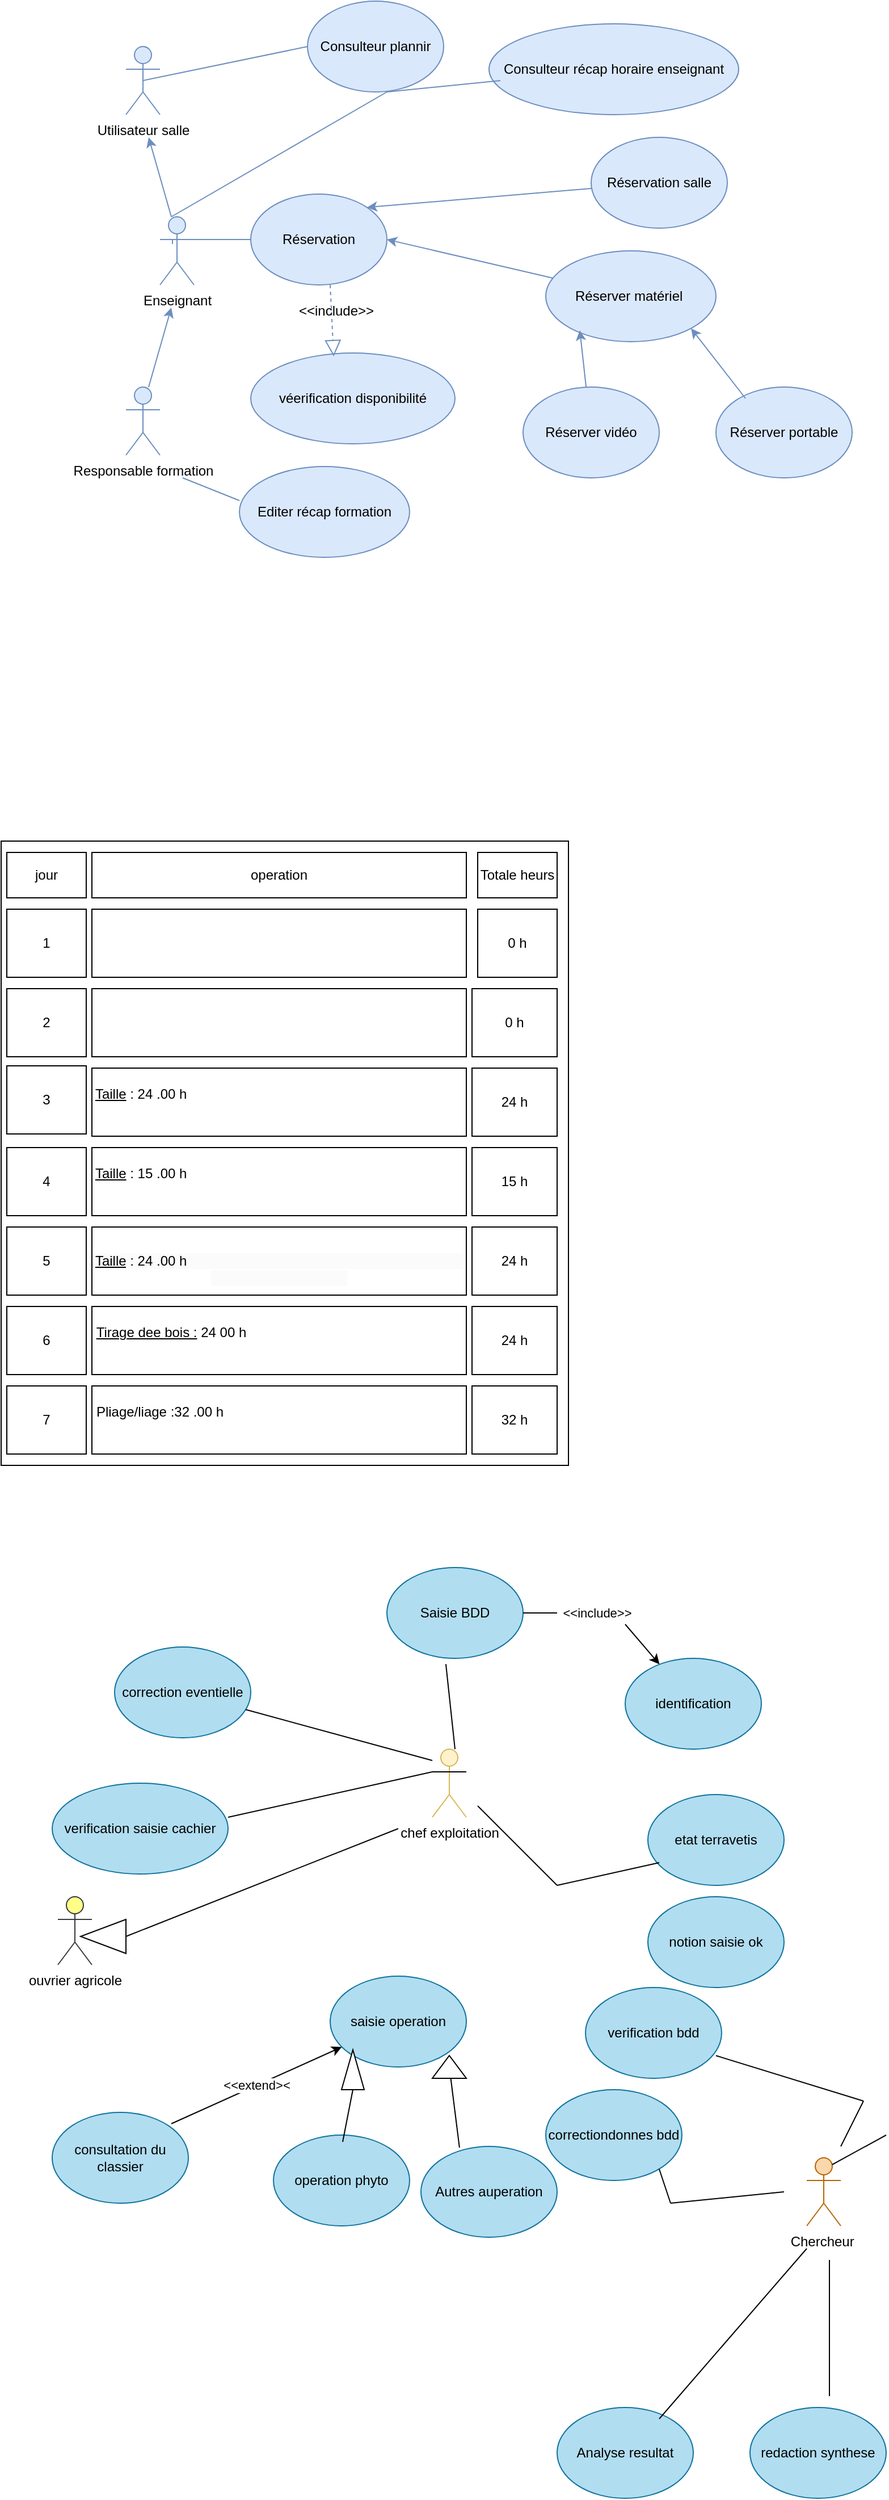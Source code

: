 <mxfile version="23.0.2" type="device">
  <diagram id="C5RBs43oDa-KdzZeNtuy" name="Page-1">
    <mxGraphModel dx="1036" dy="606" grid="1" gridSize="10" guides="1" tooltips="1" connect="1" arrows="1" fold="1" page="1" pageScale="1" pageWidth="827" pageHeight="1169" math="0" shadow="0">
      <root>
        <mxCell id="WIyWlLk6GJQsqaUBKTNV-0" />
        <mxCell id="WIyWlLk6GJQsqaUBKTNV-1" parent="WIyWlLk6GJQsqaUBKTNV-0" />
        <mxCell id="z0uvfHS7ZiqCJmM0plhf-82" value="Consulteur plannir" style="ellipse;whiteSpace=wrap;html=1;fillColor=#dae8fc;strokeColor=#6c8ebf;" vertex="1" parent="WIyWlLk6GJQsqaUBKTNV-1">
          <mxGeometry x="300" y="60" width="120" height="80" as="geometry" />
        </mxCell>
        <mxCell id="z0uvfHS7ZiqCJmM0plhf-83" value="Utilisateur salle" style="shape=umlActor;verticalLabelPosition=bottom;verticalAlign=top;html=1;outlineConnect=0;fillColor=#dae8fc;strokeColor=#6c8ebf;" vertex="1" parent="WIyWlLk6GJQsqaUBKTNV-1">
          <mxGeometry x="140" y="100" width="30" height="60" as="geometry" />
        </mxCell>
        <mxCell id="z0uvfHS7ZiqCJmM0plhf-84" value="Responsable formation" style="shape=umlActor;verticalLabelPosition=bottom;verticalAlign=top;html=1;outlineConnect=0;fillColor=#dae8fc;strokeColor=#6c8ebf;" vertex="1" parent="WIyWlLk6GJQsqaUBKTNV-1">
          <mxGeometry x="140" y="400" width="30" height="60" as="geometry" />
        </mxCell>
        <mxCell id="z0uvfHS7ZiqCJmM0plhf-85" value="Consulteur récap horaire enseignant" style="ellipse;whiteSpace=wrap;html=1;fillColor=#dae8fc;strokeColor=#6c8ebf;" vertex="1" parent="WIyWlLk6GJQsqaUBKTNV-1">
          <mxGeometry x="460" y="80" width="220" height="80" as="geometry" />
        </mxCell>
        <mxCell id="z0uvfHS7ZiqCJmM0plhf-86" value="Réservation salle" style="ellipse;whiteSpace=wrap;html=1;fillColor=#dae8fc;strokeColor=#6c8ebf;" vertex="1" parent="WIyWlLk6GJQsqaUBKTNV-1">
          <mxGeometry x="550" y="180" width="120" height="80" as="geometry" />
        </mxCell>
        <mxCell id="z0uvfHS7ZiqCJmM0plhf-87" value="Réservation" style="ellipse;whiteSpace=wrap;html=1;fillColor=#dae8fc;strokeColor=#6c8ebf;" vertex="1" parent="WIyWlLk6GJQsqaUBKTNV-1">
          <mxGeometry x="250" y="230" width="120" height="80" as="geometry" />
        </mxCell>
        <mxCell id="z0uvfHS7ZiqCJmM0plhf-88" value="Réserver matériel&amp;nbsp;" style="ellipse;whiteSpace=wrap;html=1;fillColor=#dae8fc;strokeColor=#6c8ebf;" vertex="1" parent="WIyWlLk6GJQsqaUBKTNV-1">
          <mxGeometry x="510" y="280" width="150" height="80" as="geometry" />
        </mxCell>
        <mxCell id="z0uvfHS7ZiqCJmM0plhf-89" value="véerification disponibilité" style="ellipse;whiteSpace=wrap;html=1;fillColor=#dae8fc;strokeColor=#6c8ebf;" vertex="1" parent="WIyWlLk6GJQsqaUBKTNV-1">
          <mxGeometry x="250" y="370" width="180" height="80" as="geometry" />
        </mxCell>
        <mxCell id="z0uvfHS7ZiqCJmM0plhf-90" value="Réserver vidéo" style="ellipse;whiteSpace=wrap;html=1;fillColor=#dae8fc;strokeColor=#6c8ebf;" vertex="1" parent="WIyWlLk6GJQsqaUBKTNV-1">
          <mxGeometry x="490" y="400" width="120" height="80" as="geometry" />
        </mxCell>
        <mxCell id="z0uvfHS7ZiqCJmM0plhf-91" value="Réserver portable" style="ellipse;whiteSpace=wrap;html=1;fillColor=#dae8fc;strokeColor=#6c8ebf;" vertex="1" parent="WIyWlLk6GJQsqaUBKTNV-1">
          <mxGeometry x="660" y="400" width="120" height="80" as="geometry" />
        </mxCell>
        <mxCell id="z0uvfHS7ZiqCJmM0plhf-92" value="Editer récap formation" style="ellipse;whiteSpace=wrap;html=1;fillColor=#dae8fc;strokeColor=#6c8ebf;" vertex="1" parent="WIyWlLk6GJQsqaUBKTNV-1">
          <mxGeometry x="240" y="470" width="150" height="80" as="geometry" />
        </mxCell>
        <mxCell id="z0uvfHS7ZiqCJmM0plhf-93" value="Enseignant" style="shape=umlActor;verticalLabelPosition=bottom;verticalAlign=top;html=1;outlineConnect=0;fillColor=#dae8fc;strokeColor=#6c8ebf;" vertex="1" parent="WIyWlLk6GJQsqaUBKTNV-1">
          <mxGeometry x="170" y="250" width="30" height="60" as="geometry" />
        </mxCell>
        <mxCell id="z0uvfHS7ZiqCJmM0plhf-94" value="" style="endArrow=classic;html=1;rounded=0;entryX=1;entryY=1;entryDx=0;entryDy=0;exitX=0.217;exitY=0.125;exitDx=0;exitDy=0;exitPerimeter=0;fillColor=#dae8fc;strokeColor=#6c8ebf;" edge="1" parent="WIyWlLk6GJQsqaUBKTNV-1" source="z0uvfHS7ZiqCJmM0plhf-91" target="z0uvfHS7ZiqCJmM0plhf-88">
          <mxGeometry width="50" height="50" relative="1" as="geometry">
            <mxPoint x="670" y="400" as="sourcePoint" />
            <mxPoint x="720" y="350" as="targetPoint" />
          </mxGeometry>
        </mxCell>
        <mxCell id="z0uvfHS7ZiqCJmM0plhf-95" value="" style="endArrow=classic;html=1;rounded=0;entryX=1;entryY=0.5;entryDx=0;entryDy=0;fillColor=#dae8fc;strokeColor=#6c8ebf;" edge="1" parent="WIyWlLk6GJQsqaUBKTNV-1" source="z0uvfHS7ZiqCJmM0plhf-88" target="z0uvfHS7ZiqCJmM0plhf-87">
          <mxGeometry width="50" height="50" relative="1" as="geometry">
            <mxPoint x="410" y="310" as="sourcePoint" />
            <mxPoint x="460" y="260" as="targetPoint" />
          </mxGeometry>
        </mxCell>
        <mxCell id="z0uvfHS7ZiqCJmM0plhf-96" value="" style="endArrow=classic;html=1;rounded=0;entryX=1;entryY=0;entryDx=0;entryDy=0;fillColor=#dae8fc;strokeColor=#6c8ebf;" edge="1" parent="WIyWlLk6GJQsqaUBKTNV-1" source="z0uvfHS7ZiqCJmM0plhf-86" target="z0uvfHS7ZiqCJmM0plhf-87">
          <mxGeometry width="50" height="50" relative="1" as="geometry">
            <mxPoint x="470" y="245" as="sourcePoint" />
            <mxPoint x="520" y="195" as="targetPoint" />
          </mxGeometry>
        </mxCell>
        <mxCell id="z0uvfHS7ZiqCJmM0plhf-97" value="" style="endArrow=classic;html=1;rounded=0;fillColor=#dae8fc;strokeColor=#6c8ebf;" edge="1" parent="WIyWlLk6GJQsqaUBKTNV-1" source="z0uvfHS7ZiqCJmM0plhf-90">
          <mxGeometry width="50" height="50" relative="1" as="geometry">
            <mxPoint x="490" y="390" as="sourcePoint" />
            <mxPoint x="540" y="350" as="targetPoint" />
          </mxGeometry>
        </mxCell>
        <mxCell id="z0uvfHS7ZiqCJmM0plhf-98" value="" style="endArrow=none;html=1;rounded=0;exitX=0.5;exitY=0.5;exitDx=0;exitDy=0;exitPerimeter=0;fillColor=#dae8fc;strokeColor=#6c8ebf;" edge="1" parent="WIyWlLk6GJQsqaUBKTNV-1" source="z0uvfHS7ZiqCJmM0plhf-83">
          <mxGeometry width="50" height="50" relative="1" as="geometry">
            <mxPoint x="250" y="150" as="sourcePoint" />
            <mxPoint x="300" y="100" as="targetPoint" />
          </mxGeometry>
        </mxCell>
        <mxCell id="z0uvfHS7ZiqCJmM0plhf-99" value="" style="endArrow=none;html=1;rounded=0;fillColor=#dae8fc;strokeColor=#6c8ebf;" edge="1" parent="WIyWlLk6GJQsqaUBKTNV-1">
          <mxGeometry width="50" height="50" relative="1" as="geometry">
            <mxPoint x="190" y="480" as="sourcePoint" />
            <mxPoint x="240" y="500" as="targetPoint" />
          </mxGeometry>
        </mxCell>
        <mxCell id="z0uvfHS7ZiqCJmM0plhf-100" value="" style="endArrow=classic;html=1;rounded=0;fillColor=#dae8fc;strokeColor=#6c8ebf;" edge="1" parent="WIyWlLk6GJQsqaUBKTNV-1">
          <mxGeometry width="50" height="50" relative="1" as="geometry">
            <mxPoint x="160" y="400" as="sourcePoint" />
            <mxPoint x="180" y="330" as="targetPoint" />
          </mxGeometry>
        </mxCell>
        <mxCell id="z0uvfHS7ZiqCJmM0plhf-101" value="" style="endArrow=none;html=1;rounded=0;fillColor=#dae8fc;strokeColor=#6c8ebf;" edge="1" parent="WIyWlLk6GJQsqaUBKTNV-1">
          <mxGeometry width="50" height="50" relative="1" as="geometry">
            <mxPoint x="370" y="140" as="sourcePoint" />
            <mxPoint x="470" y="130" as="targetPoint" />
          </mxGeometry>
        </mxCell>
        <mxCell id="z0uvfHS7ZiqCJmM0plhf-102" value="" style="endArrow=none;html=1;rounded=0;fillColor=#dae8fc;strokeColor=#6c8ebf;" edge="1" parent="WIyWlLk6GJQsqaUBKTNV-1" source="z0uvfHS7ZiqCJmM0plhf-93">
          <mxGeometry width="50" height="50" relative="1" as="geometry">
            <mxPoint x="320" y="190" as="sourcePoint" />
            <mxPoint x="370" y="140" as="targetPoint" />
            <Array as="points">
              <mxPoint x="180" y="250" />
            </Array>
          </mxGeometry>
        </mxCell>
        <mxCell id="z0uvfHS7ZiqCJmM0plhf-103" value="" style="endArrow=classic;html=1;rounded=0;entryX=0.667;entryY=1.333;entryDx=0;entryDy=0;entryPerimeter=0;fillColor=#dae8fc;strokeColor=#6c8ebf;" edge="1" parent="WIyWlLk6GJQsqaUBKTNV-1" target="z0uvfHS7ZiqCJmM0plhf-83">
          <mxGeometry width="50" height="50" relative="1" as="geometry">
            <mxPoint x="180" y="250" as="sourcePoint" />
            <mxPoint x="230" y="200" as="targetPoint" />
          </mxGeometry>
        </mxCell>
        <mxCell id="z0uvfHS7ZiqCJmM0plhf-104" value="" style="endArrow=none;html=1;rounded=0;exitX=0.367;exitY=0.4;exitDx=0;exitDy=0;exitPerimeter=0;fillColor=#dae8fc;strokeColor=#6c8ebf;" edge="1" parent="WIyWlLk6GJQsqaUBKTNV-1" source="z0uvfHS7ZiqCJmM0plhf-93">
          <mxGeometry width="50" height="50" relative="1" as="geometry">
            <mxPoint x="200" y="320" as="sourcePoint" />
            <mxPoint x="250" y="270" as="targetPoint" />
            <Array as="points">
              <mxPoint x="181" y="270" />
            </Array>
          </mxGeometry>
        </mxCell>
        <mxCell id="z0uvfHS7ZiqCJmM0plhf-105" value="" style="endArrow=block;dashed=1;endFill=0;endSize=12;html=1;rounded=0;entryX=0.406;entryY=0.038;entryDx=0;entryDy=0;entryPerimeter=0;fillColor=#dae8fc;strokeColor=#6c8ebf;" edge="1" parent="WIyWlLk6GJQsqaUBKTNV-1" target="z0uvfHS7ZiqCJmM0plhf-89">
          <mxGeometry width="160" relative="1" as="geometry">
            <mxPoint x="320" y="310" as="sourcePoint" />
            <mxPoint x="480" y="310" as="targetPoint" />
          </mxGeometry>
        </mxCell>
        <mxCell id="z0uvfHS7ZiqCJmM0plhf-106" value="&amp;lt;&amp;lt;include&amp;gt;&amp;gt;" style="text;html=1;align=center;verticalAlign=middle;resizable=0;points=[];autosize=1;strokeColor=none;fillColor=none;" vertex="1" parent="WIyWlLk6GJQsqaUBKTNV-1">
          <mxGeometry x="280" y="318" width="90" height="30" as="geometry" />
        </mxCell>
        <mxCell id="z0uvfHS7ZiqCJmM0plhf-107" value="" style="rounded=0;whiteSpace=wrap;html=1;" vertex="1" parent="WIyWlLk6GJQsqaUBKTNV-1">
          <mxGeometry x="30" y="800" width="500" height="550" as="geometry" />
        </mxCell>
        <mxCell id="z0uvfHS7ZiqCJmM0plhf-108" value="jour" style="rounded=0;whiteSpace=wrap;html=1;" vertex="1" parent="WIyWlLk6GJQsqaUBKTNV-1">
          <mxGeometry x="35" y="810" width="70" height="40" as="geometry" />
        </mxCell>
        <mxCell id="z0uvfHS7ZiqCJmM0plhf-109" value="operation" style="rounded=0;whiteSpace=wrap;html=1;" vertex="1" parent="WIyWlLk6GJQsqaUBKTNV-1">
          <mxGeometry x="110" y="810" width="330" height="40" as="geometry" />
        </mxCell>
        <mxCell id="z0uvfHS7ZiqCJmM0plhf-110" value="Totale heurs" style="rounded=0;whiteSpace=wrap;html=1;" vertex="1" parent="WIyWlLk6GJQsqaUBKTNV-1">
          <mxGeometry x="450" y="810" width="70" height="40" as="geometry" />
        </mxCell>
        <mxCell id="z0uvfHS7ZiqCJmM0plhf-111" value="1" style="rounded=0;whiteSpace=wrap;html=1;" vertex="1" parent="WIyWlLk6GJQsqaUBKTNV-1">
          <mxGeometry x="35" y="860" width="70" height="60" as="geometry" />
        </mxCell>
        <mxCell id="z0uvfHS7ZiqCJmM0plhf-112" value="" style="rounded=0;whiteSpace=wrap;html=1;" vertex="1" parent="WIyWlLk6GJQsqaUBKTNV-1">
          <mxGeometry x="110" y="860" width="330" height="60" as="geometry" />
        </mxCell>
        <mxCell id="z0uvfHS7ZiqCJmM0plhf-113" value="0 h" style="rounded=0;whiteSpace=wrap;html=1;" vertex="1" parent="WIyWlLk6GJQsqaUBKTNV-1">
          <mxGeometry x="450" y="860" width="70" height="60" as="geometry" />
        </mxCell>
        <mxCell id="z0uvfHS7ZiqCJmM0plhf-114" value="2" style="rounded=0;whiteSpace=wrap;html=1;" vertex="1" parent="WIyWlLk6GJQsqaUBKTNV-1">
          <mxGeometry x="35" y="930" width="70" height="60" as="geometry" />
        </mxCell>
        <mxCell id="z0uvfHS7ZiqCJmM0plhf-115" value="" style="rounded=0;whiteSpace=wrap;html=1;" vertex="1" parent="WIyWlLk6GJQsqaUBKTNV-1">
          <mxGeometry x="110" y="930" width="330" height="60" as="geometry" />
        </mxCell>
        <mxCell id="z0uvfHS7ZiqCJmM0plhf-116" value="0 h" style="rounded=0;whiteSpace=wrap;html=1;" vertex="1" parent="WIyWlLk6GJQsqaUBKTNV-1">
          <mxGeometry x="445" y="930" width="75" height="60" as="geometry" />
        </mxCell>
        <mxCell id="z0uvfHS7ZiqCJmM0plhf-117" value="3" style="rounded=0;whiteSpace=wrap;html=1;" vertex="1" parent="WIyWlLk6GJQsqaUBKTNV-1">
          <mxGeometry x="35" y="998" width="70" height="60" as="geometry" />
        </mxCell>
        <mxCell id="z0uvfHS7ZiqCJmM0plhf-118" value="&lt;u&gt;Taille&lt;/u&gt; : 24 .00 h&amp;nbsp; &amp;nbsp; &amp;nbsp; &amp;nbsp; &amp;nbsp; &amp;nbsp; &amp;nbsp; &amp;nbsp; &amp;nbsp; &amp;nbsp; &amp;nbsp; &amp;nbsp; &amp;nbsp; &amp;nbsp; &amp;nbsp; &amp;nbsp; &amp;nbsp; &amp;nbsp; &amp;nbsp; &amp;nbsp; &amp;nbsp; &amp;nbsp; &amp;nbsp; &amp;nbsp; &amp;nbsp; &amp;nbsp; &amp;nbsp; &amp;nbsp; &amp;nbsp; &amp;nbsp; &amp;nbsp; &amp;nbsp; &amp;nbsp; &amp;nbsp; &amp;nbsp; &amp;nbsp; &amp;nbsp; &amp;nbsp; &amp;nbsp; &amp;nbsp; &amp;nbsp; &amp;nbsp; &amp;nbsp; &amp;nbsp; &amp;nbsp; &amp;nbsp; &amp;nbsp; &amp;nbsp; &amp;nbsp; &amp;nbsp; &amp;nbsp; &amp;nbsp; &amp;nbsp; &amp;nbsp; &amp;nbsp; &amp;nbsp;&amp;nbsp;" style="rounded=0;whiteSpace=wrap;html=1;shadow=0;glass=0;" vertex="1" parent="WIyWlLk6GJQsqaUBKTNV-1">
          <mxGeometry x="110" y="1000" width="330" height="60" as="geometry" />
        </mxCell>
        <mxCell id="z0uvfHS7ZiqCJmM0plhf-119" value="24 h" style="rounded=0;whiteSpace=wrap;html=1;shadow=0;glass=0;strokeColor=default;fontFamily=Helvetica;fontSize=12;fontColor=default;fillColor=default;" vertex="1" parent="WIyWlLk6GJQsqaUBKTNV-1">
          <mxGeometry x="445" y="1000" width="75" height="60" as="geometry" />
        </mxCell>
        <mxCell id="z0uvfHS7ZiqCJmM0plhf-120" value="&lt;u style=&quot;border-color: var(--border-color);&quot;&gt;Taille&lt;/u&gt;&amp;nbsp;: 15 .00 h&amp;nbsp; &amp;nbsp; &amp;nbsp; &amp;nbsp; &amp;nbsp; &amp;nbsp; &amp;nbsp; &amp;nbsp; &amp;nbsp; &amp;nbsp; &amp;nbsp; &amp;nbsp; &amp;nbsp; &amp;nbsp; &amp;nbsp; &amp;nbsp; &amp;nbsp; &amp;nbsp; &amp;nbsp; &amp;nbsp; &amp;nbsp; &amp;nbsp; &amp;nbsp; &amp;nbsp; &amp;nbsp; &amp;nbsp; &amp;nbsp; &amp;nbsp; &amp;nbsp; &amp;nbsp; &amp;nbsp; &amp;nbsp; &amp;nbsp; &amp;nbsp; &amp;nbsp; &amp;nbsp; &amp;nbsp; &amp;nbsp; &amp;nbsp; &amp;nbsp; &amp;nbsp; &amp;nbsp; &amp;nbsp; &amp;nbsp; &amp;nbsp; &amp;nbsp; &amp;nbsp; &amp;nbsp; &amp;nbsp; &amp;nbsp; &amp;nbsp; &amp;nbsp; &amp;nbsp; &amp;nbsp; &amp;nbsp;&amp;nbsp;" style="rounded=0;whiteSpace=wrap;html=1;shadow=0;glass=0;strokeColor=default;fontFamily=Helvetica;fontSize=12;fontColor=default;fillColor=default;" vertex="1" parent="WIyWlLk6GJQsqaUBKTNV-1">
          <mxGeometry x="110" y="1070" width="330" height="60" as="geometry" />
        </mxCell>
        <mxCell id="z0uvfHS7ZiqCJmM0plhf-121" value="15 h" style="rounded=0;whiteSpace=wrap;html=1;shadow=0;glass=0;strokeColor=default;fontFamily=Helvetica;fontSize=12;fontColor=default;fillColor=default;" vertex="1" parent="WIyWlLk6GJQsqaUBKTNV-1">
          <mxGeometry x="445" y="1070" width="75" height="60" as="geometry" />
        </mxCell>
        <mxCell id="z0uvfHS7ZiqCJmM0plhf-122" value="4" style="rounded=0;whiteSpace=wrap;html=1;shadow=0;glass=0;strokeColor=default;fontFamily=Helvetica;fontSize=12;fontColor=default;fillColor=default;" vertex="1" parent="WIyWlLk6GJQsqaUBKTNV-1">
          <mxGeometry x="35" y="1070" width="70" height="60" as="geometry" />
        </mxCell>
        <mxCell id="z0uvfHS7ZiqCJmM0plhf-123" value="5" style="rounded=0;whiteSpace=wrap;html=1;shadow=0;glass=0;strokeColor=default;fontFamily=Helvetica;fontSize=12;fontColor=default;fillColor=default;" vertex="1" parent="WIyWlLk6GJQsqaUBKTNV-1">
          <mxGeometry x="35" y="1140" width="70" height="60" as="geometry" />
        </mxCell>
        <mxCell id="z0uvfHS7ZiqCJmM0plhf-124" value="&lt;br&gt;&lt;u style=&quot;border-color: var(--border-color); color: rgb(0, 0, 0); font-family: Helvetica; font-size: 12px; font-style: normal; font-variant-ligatures: normal; font-variant-caps: normal; font-weight: 400; letter-spacing: normal; orphans: 2; text-align: center; text-indent: 0px; text-transform: none; widows: 2; word-spacing: 0px; -webkit-text-stroke-width: 0px; background-color: rgb(251, 251, 251);&quot;&gt;Taille&lt;/u&gt;&lt;span style=&quot;color: rgb(0, 0, 0); font-family: Helvetica; font-size: 12px; font-style: normal; font-variant-ligatures: normal; font-variant-caps: normal; font-weight: 400; letter-spacing: normal; orphans: 2; text-align: center; text-indent: 0px; text-transform: none; widows: 2; word-spacing: 0px; -webkit-text-stroke-width: 0px; background-color: rgb(251, 251, 251); text-decoration-thickness: initial; text-decoration-style: initial; text-decoration-color: initial; float: none; display: inline !important;&quot;&gt;&amp;nbsp;: 24 .00 h&amp;nbsp; &amp;nbsp; &amp;nbsp; &amp;nbsp; &amp;nbsp; &amp;nbsp; &amp;nbsp; &amp;nbsp; &amp;nbsp; &amp;nbsp; &amp;nbsp; &amp;nbsp; &amp;nbsp; &amp;nbsp; &amp;nbsp; &amp;nbsp; &amp;nbsp; &amp;nbsp; &amp;nbsp; &amp;nbsp; &amp;nbsp; &amp;nbsp; &amp;nbsp; &amp;nbsp; &amp;nbsp; &amp;nbsp; &amp;nbsp; &amp;nbsp; &amp;nbsp; &amp;nbsp; &amp;nbsp; &amp;nbsp; &amp;nbsp; &amp;nbsp; &amp;nbsp; &amp;nbsp; &amp;nbsp; &amp;nbsp; &amp;nbsp; &amp;nbsp; &amp;nbsp; &amp;nbsp; &amp;nbsp; &amp;nbsp; &amp;nbsp; &amp;nbsp; &amp;nbsp; &amp;nbsp; &amp;nbsp; &amp;nbsp; &amp;nbsp; &amp;nbsp; &amp;nbsp; &amp;nbsp; &amp;nbsp;&amp;nbsp;&lt;/span&gt;&lt;br&gt;" style="rounded=0;whiteSpace=wrap;html=1;" vertex="1" parent="WIyWlLk6GJQsqaUBKTNV-1">
          <mxGeometry x="110" y="1140" width="330" height="60" as="geometry" />
        </mxCell>
        <mxCell id="z0uvfHS7ZiqCJmM0plhf-125" value="24 h" style="rounded=0;whiteSpace=wrap;html=1;" vertex="1" parent="WIyWlLk6GJQsqaUBKTNV-1">
          <mxGeometry x="445" y="1140" width="75" height="60" as="geometry" />
        </mxCell>
        <mxCell id="z0uvfHS7ZiqCJmM0plhf-126" value="6" style="rounded=0;whiteSpace=wrap;html=1;" vertex="1" parent="WIyWlLk6GJQsqaUBKTNV-1">
          <mxGeometry x="35" y="1210" width="70" height="60" as="geometry" />
        </mxCell>
        <mxCell id="z0uvfHS7ZiqCJmM0plhf-127" value="&lt;u&gt;Tirage dee bois :&lt;/u&gt; 24 00 h&amp;nbsp; &amp;nbsp; &amp;nbsp; &amp;nbsp; &amp;nbsp; &amp;nbsp; &amp;nbsp; &amp;nbsp; &amp;nbsp; &amp;nbsp; &amp;nbsp; &amp;nbsp; &amp;nbsp; &amp;nbsp; &amp;nbsp; &amp;nbsp; &amp;nbsp; &amp;nbsp; &amp;nbsp; &amp;nbsp; &amp;nbsp; &amp;nbsp; &amp;nbsp; &amp;nbsp; &amp;nbsp; &amp;nbsp; &amp;nbsp; &amp;nbsp; &amp;nbsp; &amp;nbsp; &amp;nbsp; &amp;nbsp; &amp;nbsp; &amp;nbsp; &amp;nbsp; &amp;nbsp; &amp;nbsp; &amp;nbsp; &amp;nbsp; &amp;nbsp; &amp;nbsp; &amp;nbsp; &amp;nbsp; &amp;nbsp; &amp;nbsp; &amp;nbsp; &amp;nbsp; &amp;nbsp; &amp;nbsp;" style="rounded=0;whiteSpace=wrap;html=1;" vertex="1" parent="WIyWlLk6GJQsqaUBKTNV-1">
          <mxGeometry x="110" y="1210" width="330" height="60" as="geometry" />
        </mxCell>
        <mxCell id="z0uvfHS7ZiqCJmM0plhf-128" value="24 h" style="rounded=0;whiteSpace=wrap;html=1;" vertex="1" parent="WIyWlLk6GJQsqaUBKTNV-1">
          <mxGeometry x="445" y="1210" width="75" height="60" as="geometry" />
        </mxCell>
        <mxCell id="z0uvfHS7ZiqCJmM0plhf-129" value="7" style="rounded=0;whiteSpace=wrap;html=1;" vertex="1" parent="WIyWlLk6GJQsqaUBKTNV-1">
          <mxGeometry x="35" y="1280" width="70" height="60" as="geometry" />
        </mxCell>
        <mxCell id="z0uvfHS7ZiqCJmM0plhf-130" value="Pliage/liage :32 .00 h&amp;nbsp; &amp;nbsp; &amp;nbsp; &amp;nbsp; &amp;nbsp; &amp;nbsp; &amp;nbsp; &amp;nbsp; &amp;nbsp; &amp;nbsp; &amp;nbsp; &amp;nbsp; &amp;nbsp; &amp;nbsp; &amp;nbsp; &amp;nbsp; &amp;nbsp; &amp;nbsp; &amp;nbsp; &amp;nbsp; &amp;nbsp; &amp;nbsp; &amp;nbsp; &amp;nbsp; &amp;nbsp; &amp;nbsp; &amp;nbsp; &amp;nbsp; &amp;nbsp; &amp;nbsp; &amp;nbsp; &amp;nbsp; &amp;nbsp; &amp;nbsp; &amp;nbsp; &amp;nbsp; &amp;nbsp; &amp;nbsp; &amp;nbsp; &amp;nbsp; &amp;nbsp; &amp;nbsp; &amp;nbsp; &amp;nbsp; &amp;nbsp; &amp;nbsp; &amp;nbsp; &amp;nbsp; &amp;nbsp; &amp;nbsp; &amp;nbsp;" style="rounded=0;whiteSpace=wrap;html=1;" vertex="1" parent="WIyWlLk6GJQsqaUBKTNV-1">
          <mxGeometry x="110" y="1280" width="330" height="60" as="geometry" />
        </mxCell>
        <mxCell id="z0uvfHS7ZiqCJmM0plhf-131" value="32 h" style="rounded=0;whiteSpace=wrap;html=1;" vertex="1" parent="WIyWlLk6GJQsqaUBKTNV-1">
          <mxGeometry x="445" y="1280" width="75" height="60" as="geometry" />
        </mxCell>
        <mxCell id="z0uvfHS7ZiqCJmM0plhf-132" value="Saisie BDD" style="ellipse;whiteSpace=wrap;html=1;fillColor=#b1ddf0;strokeColor=#10739e;" vertex="1" parent="WIyWlLk6GJQsqaUBKTNV-1">
          <mxGeometry x="370" y="1440" width="120" height="80" as="geometry" />
        </mxCell>
        <mxCell id="z0uvfHS7ZiqCJmM0plhf-133" value="identification" style="ellipse;whiteSpace=wrap;html=1;fillColor=#b1ddf0;strokeColor=#10739e;" vertex="1" parent="WIyWlLk6GJQsqaUBKTNV-1">
          <mxGeometry x="580" y="1520" width="120" height="80" as="geometry" />
        </mxCell>
        <mxCell id="z0uvfHS7ZiqCJmM0plhf-134" value="" style="endArrow=none;html=1;rounded=0;" edge="1" parent="WIyWlLk6GJQsqaUBKTNV-1">
          <mxGeometry width="50" height="50" relative="1" as="geometry">
            <mxPoint x="490" y="1480" as="sourcePoint" />
            <mxPoint x="520" y="1480" as="targetPoint" />
          </mxGeometry>
        </mxCell>
        <mxCell id="z0uvfHS7ZiqCJmM0plhf-135" value="&amp;lt;&amp;lt;include&amp;gt;&amp;gt;" style="endArrow=none;html=1;rounded=0;" edge="1" parent="WIyWlLk6GJQsqaUBKTNV-1">
          <mxGeometry width="50" height="50" relative="1" as="geometry">
            <mxPoint x="530" y="1480" as="sourcePoint" />
            <mxPoint x="580" y="1480" as="targetPoint" />
          </mxGeometry>
        </mxCell>
        <mxCell id="z0uvfHS7ZiqCJmM0plhf-136" value="" style="endArrow=classic;html=1;rounded=0;" edge="1" parent="WIyWlLk6GJQsqaUBKTNV-1" target="z0uvfHS7ZiqCJmM0plhf-133">
          <mxGeometry width="50" height="50" relative="1" as="geometry">
            <mxPoint x="580" y="1490" as="sourcePoint" />
            <mxPoint x="630" y="1440" as="targetPoint" />
          </mxGeometry>
        </mxCell>
        <mxCell id="z0uvfHS7ZiqCJmM0plhf-137" value="correction eventielle" style="ellipse;whiteSpace=wrap;html=1;fillColor=#b1ddf0;strokeColor=#10739e;" vertex="1" parent="WIyWlLk6GJQsqaUBKTNV-1">
          <mxGeometry x="130" y="1510" width="120" height="80" as="geometry" />
        </mxCell>
        <mxCell id="z0uvfHS7ZiqCJmM0plhf-138" value="etat terravetis" style="ellipse;whiteSpace=wrap;html=1;fillColor=#b1ddf0;strokeColor=#10739e;" vertex="1" parent="WIyWlLk6GJQsqaUBKTNV-1">
          <mxGeometry x="600" y="1640" width="120" height="80" as="geometry" />
        </mxCell>
        <mxCell id="z0uvfHS7ZiqCJmM0plhf-139" value="chef exploitation" style="shape=umlActor;verticalLabelPosition=bottom;verticalAlign=top;html=1;outlineConnect=0;fillColor=#fff2cc;strokeColor=#d6b656;" vertex="1" parent="WIyWlLk6GJQsqaUBKTNV-1">
          <mxGeometry x="410" y="1600" width="30" height="60" as="geometry" />
        </mxCell>
        <mxCell id="z0uvfHS7ZiqCJmM0plhf-140" value="" style="endArrow=none;html=1;rounded=0;entryX=1;entryY=0.333;entryDx=0;entryDy=0;entryPerimeter=0;" edge="1" parent="WIyWlLk6GJQsqaUBKTNV-1" target="z0uvfHS7ZiqCJmM0plhf-139">
          <mxGeometry width="50" height="50" relative="1" as="geometry">
            <mxPoint x="410" y="1620" as="sourcePoint" />
            <mxPoint x="460" y="1570" as="targetPoint" />
          </mxGeometry>
        </mxCell>
        <mxCell id="z0uvfHS7ZiqCJmM0plhf-141" value="" style="endArrow=none;html=1;rounded=0;entryX=0.433;entryY=1.063;entryDx=0;entryDy=0;entryPerimeter=0;" edge="1" parent="WIyWlLk6GJQsqaUBKTNV-1" target="z0uvfHS7ZiqCJmM0plhf-132">
          <mxGeometry width="50" height="50" relative="1" as="geometry">
            <mxPoint x="430" y="1600" as="sourcePoint" />
            <mxPoint x="480" y="1550" as="targetPoint" />
          </mxGeometry>
        </mxCell>
        <mxCell id="z0uvfHS7ZiqCJmM0plhf-142" value="" style="endArrow=none;html=1;rounded=0;" edge="1" parent="WIyWlLk6GJQsqaUBKTNV-1" source="z0uvfHS7ZiqCJmM0plhf-137">
          <mxGeometry width="50" height="50" relative="1" as="geometry">
            <mxPoint x="360" y="1660" as="sourcePoint" />
            <mxPoint x="410" y="1610" as="targetPoint" />
          </mxGeometry>
        </mxCell>
        <mxCell id="z0uvfHS7ZiqCJmM0plhf-143" value="verification saisie cachier" style="ellipse;whiteSpace=wrap;html=1;fillColor=#b1ddf0;strokeColor=#10739e;" vertex="1" parent="WIyWlLk6GJQsqaUBKTNV-1">
          <mxGeometry x="75" y="1630" width="155" height="80" as="geometry" />
        </mxCell>
        <mxCell id="z0uvfHS7ZiqCJmM0plhf-144" value="" style="endArrow=none;html=1;rounded=0;exitX=1;exitY=0.375;exitDx=0;exitDy=0;exitPerimeter=0;" edge="1" parent="WIyWlLk6GJQsqaUBKTNV-1" source="z0uvfHS7ZiqCJmM0plhf-143">
          <mxGeometry width="50" height="50" relative="1" as="geometry">
            <mxPoint x="360" y="1670" as="sourcePoint" />
            <mxPoint x="410" y="1620" as="targetPoint" />
          </mxGeometry>
        </mxCell>
        <mxCell id="z0uvfHS7ZiqCJmM0plhf-145" value="ouvrier agricole" style="shape=umlActor;verticalLabelPosition=bottom;verticalAlign=top;html=1;outlineConnect=0;fillColor=#ffff88;strokeColor=#36393d;" vertex="1" parent="WIyWlLk6GJQsqaUBKTNV-1">
          <mxGeometry x="80" y="1730" width="30" height="60" as="geometry" />
        </mxCell>
        <mxCell id="z0uvfHS7ZiqCJmM0plhf-146" value="consultation du classier" style="ellipse;whiteSpace=wrap;html=1;fillColor=#b1ddf0;strokeColor=#10739e;" vertex="1" parent="WIyWlLk6GJQsqaUBKTNV-1">
          <mxGeometry x="75" y="1920" width="120" height="80" as="geometry" />
        </mxCell>
        <mxCell id="z0uvfHS7ZiqCJmM0plhf-147" value="saisie operation" style="ellipse;whiteSpace=wrap;html=1;fillColor=#b1ddf0;strokeColor=#10739e;" vertex="1" parent="WIyWlLk6GJQsqaUBKTNV-1">
          <mxGeometry x="320" y="1800" width="120" height="80" as="geometry" />
        </mxCell>
        <mxCell id="z0uvfHS7ZiqCJmM0plhf-148" value="&amp;lt;&amp;lt;extend&amp;gt;&amp;lt;" style="endArrow=classic;html=1;rounded=0;" edge="1" parent="WIyWlLk6GJQsqaUBKTNV-1" target="z0uvfHS7ZiqCJmM0plhf-147">
          <mxGeometry relative="1" as="geometry">
            <mxPoint x="180" y="1930" as="sourcePoint" />
            <mxPoint x="340" y="1930" as="targetPoint" />
          </mxGeometry>
        </mxCell>
        <mxCell id="z0uvfHS7ZiqCJmM0plhf-149" value="verification bdd" style="ellipse;whiteSpace=wrap;html=1;fillColor=#b1ddf0;strokeColor=#10739e;" vertex="1" parent="WIyWlLk6GJQsqaUBKTNV-1">
          <mxGeometry x="545" y="1810" width="120" height="80" as="geometry" />
        </mxCell>
        <mxCell id="z0uvfHS7ZiqCJmM0plhf-150" value="Chercheur&amp;nbsp;" style="shape=umlActor;verticalLabelPosition=bottom;verticalAlign=top;html=1;outlineConnect=0;fillColor=#fad7ac;strokeColor=#b46504;" vertex="1" parent="WIyWlLk6GJQsqaUBKTNV-1">
          <mxGeometry x="740" y="1960" width="30" height="60" as="geometry" />
        </mxCell>
        <mxCell id="z0uvfHS7ZiqCJmM0plhf-151" value="" style="endArrow=none;html=1;rounded=0;" edge="1" parent="WIyWlLk6GJQsqaUBKTNV-1">
          <mxGeometry width="50" height="50" relative="1" as="geometry">
            <mxPoint x="520" y="1720" as="sourcePoint" />
            <mxPoint x="610" y="1700" as="targetPoint" />
          </mxGeometry>
        </mxCell>
        <mxCell id="z0uvfHS7ZiqCJmM0plhf-152" value="" style="endArrow=none;html=1;rounded=0;" edge="1" parent="WIyWlLk6GJQsqaUBKTNV-1">
          <mxGeometry width="50" height="50" relative="1" as="geometry">
            <mxPoint x="450" y="1650" as="sourcePoint" />
            <mxPoint x="520" y="1720" as="targetPoint" />
          </mxGeometry>
        </mxCell>
        <mxCell id="z0uvfHS7ZiqCJmM0plhf-153" value="" style="endArrow=none;html=1;rounded=0;exitX=0;exitY=0.5;exitDx=0;exitDy=0;" edge="1" parent="WIyWlLk6GJQsqaUBKTNV-1" source="z0uvfHS7ZiqCJmM0plhf-154">
          <mxGeometry width="50" height="50" relative="1" as="geometry">
            <mxPoint x="130" y="1790" as="sourcePoint" />
            <mxPoint x="380" y="1670" as="targetPoint" />
          </mxGeometry>
        </mxCell>
        <mxCell id="z0uvfHS7ZiqCJmM0plhf-154" value="" style="triangle;whiteSpace=wrap;html=1;direction=west;" vertex="1" parent="WIyWlLk6GJQsqaUBKTNV-1">
          <mxGeometry x="100" y="1750" width="40" height="30" as="geometry" />
        </mxCell>
        <mxCell id="z0uvfHS7ZiqCJmM0plhf-155" value="operation phyto" style="ellipse;whiteSpace=wrap;html=1;fillColor=#b1ddf0;strokeColor=#10739e;" vertex="1" parent="WIyWlLk6GJQsqaUBKTNV-1">
          <mxGeometry x="270" y="1940" width="120" height="80" as="geometry" />
        </mxCell>
        <mxCell id="z0uvfHS7ZiqCJmM0plhf-156" value="Autres auperation" style="ellipse;whiteSpace=wrap;html=1;fillColor=#b1ddf0;strokeColor=#10739e;" vertex="1" parent="WIyWlLk6GJQsqaUBKTNV-1">
          <mxGeometry x="400" y="1950" width="120" height="80" as="geometry" />
        </mxCell>
        <mxCell id="z0uvfHS7ZiqCJmM0plhf-157" value="" style="endArrow=none;html=1;rounded=0;" edge="1" parent="WIyWlLk6GJQsqaUBKTNV-1">
          <mxGeometry width="50" height="50" relative="1" as="geometry">
            <mxPoint x="331" y="1946" as="sourcePoint" />
            <mxPoint x="340" y="1900" as="targetPoint" />
          </mxGeometry>
        </mxCell>
        <mxCell id="z0uvfHS7ZiqCJmM0plhf-158" value="" style="triangle;whiteSpace=wrap;html=1;direction=north;" vertex="1" parent="WIyWlLk6GJQsqaUBKTNV-1">
          <mxGeometry x="330" y="1865" width="20" height="35" as="geometry" />
        </mxCell>
        <mxCell id="z0uvfHS7ZiqCJmM0plhf-159" value="" style="endArrow=none;html=1;rounded=0;exitX=0.283;exitY=0.013;exitDx=0;exitDy=0;exitPerimeter=0;" edge="1" parent="WIyWlLk6GJQsqaUBKTNV-1" source="z0uvfHS7ZiqCJmM0plhf-156" target="z0uvfHS7ZiqCJmM0plhf-160">
          <mxGeometry width="50" height="50" relative="1" as="geometry">
            <mxPoint x="450" y="1940" as="sourcePoint" />
            <mxPoint x="420" y="1890" as="targetPoint" />
          </mxGeometry>
        </mxCell>
        <mxCell id="z0uvfHS7ZiqCJmM0plhf-160" value="" style="triangle;whiteSpace=wrap;html=1;direction=north;" vertex="1" parent="WIyWlLk6GJQsqaUBKTNV-1">
          <mxGeometry x="410" y="1870" width="30" height="20" as="geometry" />
        </mxCell>
        <mxCell id="z0uvfHS7ZiqCJmM0plhf-161" value="notion saisie ok" style="ellipse;whiteSpace=wrap;html=1;fillColor=#b1ddf0;strokeColor=#10739e;" vertex="1" parent="WIyWlLk6GJQsqaUBKTNV-1">
          <mxGeometry x="600" y="1730" width="120" height="80" as="geometry" />
        </mxCell>
        <mxCell id="z0uvfHS7ZiqCJmM0plhf-162" value="correctiondonnes bdd" style="ellipse;whiteSpace=wrap;html=1;fillColor=#b1ddf0;strokeColor=#10739e;" vertex="1" parent="WIyWlLk6GJQsqaUBKTNV-1">
          <mxGeometry x="510" y="1900" width="120" height="80" as="geometry" />
        </mxCell>
        <mxCell id="z0uvfHS7ZiqCJmM0plhf-163" value="" style="endArrow=none;html=1;rounded=0;" edge="1" parent="WIyWlLk6GJQsqaUBKTNV-1">
          <mxGeometry width="50" height="50" relative="1" as="geometry">
            <mxPoint x="660" y="1870" as="sourcePoint" />
            <mxPoint x="790" y="1910" as="targetPoint" />
          </mxGeometry>
        </mxCell>
        <mxCell id="z0uvfHS7ZiqCJmM0plhf-164" value="" style="endArrow=none;html=1;rounded=0;" edge="1" parent="WIyWlLk6GJQsqaUBKTNV-1">
          <mxGeometry width="50" height="50" relative="1" as="geometry">
            <mxPoint x="770" y="1950" as="sourcePoint" />
            <mxPoint x="790" y="1910" as="targetPoint" />
          </mxGeometry>
        </mxCell>
        <mxCell id="z0uvfHS7ZiqCJmM0plhf-165" value="" style="endArrow=none;html=1;rounded=0;exitX=0.75;exitY=0.1;exitDx=0;exitDy=0;exitPerimeter=0;" edge="1" parent="WIyWlLk6GJQsqaUBKTNV-1" source="z0uvfHS7ZiqCJmM0plhf-150">
          <mxGeometry width="50" height="50" relative="1" as="geometry">
            <mxPoint x="760" y="1990" as="sourcePoint" />
            <mxPoint x="810" y="1940" as="targetPoint" />
          </mxGeometry>
        </mxCell>
        <mxCell id="z0uvfHS7ZiqCJmM0plhf-166" value="" style="endArrow=none;html=1;rounded=0;" edge="1" parent="WIyWlLk6GJQsqaUBKTNV-1">
          <mxGeometry width="50" height="50" relative="1" as="geometry">
            <mxPoint x="620" y="2000" as="sourcePoint" />
            <mxPoint x="610" y="1970" as="targetPoint" />
          </mxGeometry>
        </mxCell>
        <mxCell id="z0uvfHS7ZiqCJmM0plhf-167" value="" style="endArrow=none;html=1;rounded=0;" edge="1" parent="WIyWlLk6GJQsqaUBKTNV-1">
          <mxGeometry width="50" height="50" relative="1" as="geometry">
            <mxPoint x="620" y="2000" as="sourcePoint" />
            <mxPoint x="720" y="1990" as="targetPoint" />
          </mxGeometry>
        </mxCell>
        <mxCell id="z0uvfHS7ZiqCJmM0plhf-168" value="redaction synthese" style="ellipse;whiteSpace=wrap;html=1;fillColor=#b1ddf0;strokeColor=#10739e;" vertex="1" parent="WIyWlLk6GJQsqaUBKTNV-1">
          <mxGeometry x="690" y="2180" width="120" height="80" as="geometry" />
        </mxCell>
        <mxCell id="z0uvfHS7ZiqCJmM0plhf-169" value="Analyse resultat" style="ellipse;whiteSpace=wrap;html=1;fillColor=#b1ddf0;strokeColor=#10739e;" vertex="1" parent="WIyWlLk6GJQsqaUBKTNV-1">
          <mxGeometry x="520" y="2180" width="120" height="80" as="geometry" />
        </mxCell>
        <mxCell id="z0uvfHS7ZiqCJmM0plhf-170" value="" style="endArrow=none;html=1;rounded=0;" edge="1" parent="WIyWlLk6GJQsqaUBKTNV-1">
          <mxGeometry width="50" height="50" relative="1" as="geometry">
            <mxPoint x="610" y="2190" as="sourcePoint" />
            <mxPoint x="740" y="2040" as="targetPoint" />
          </mxGeometry>
        </mxCell>
        <mxCell id="z0uvfHS7ZiqCJmM0plhf-171" value="" style="endArrow=none;html=1;rounded=0;" edge="1" parent="WIyWlLk6GJQsqaUBKTNV-1">
          <mxGeometry width="50" height="50" relative="1" as="geometry">
            <mxPoint x="760" y="2170" as="sourcePoint" />
            <mxPoint x="760" y="2050" as="targetPoint" />
          </mxGeometry>
        </mxCell>
      </root>
    </mxGraphModel>
  </diagram>
</mxfile>
